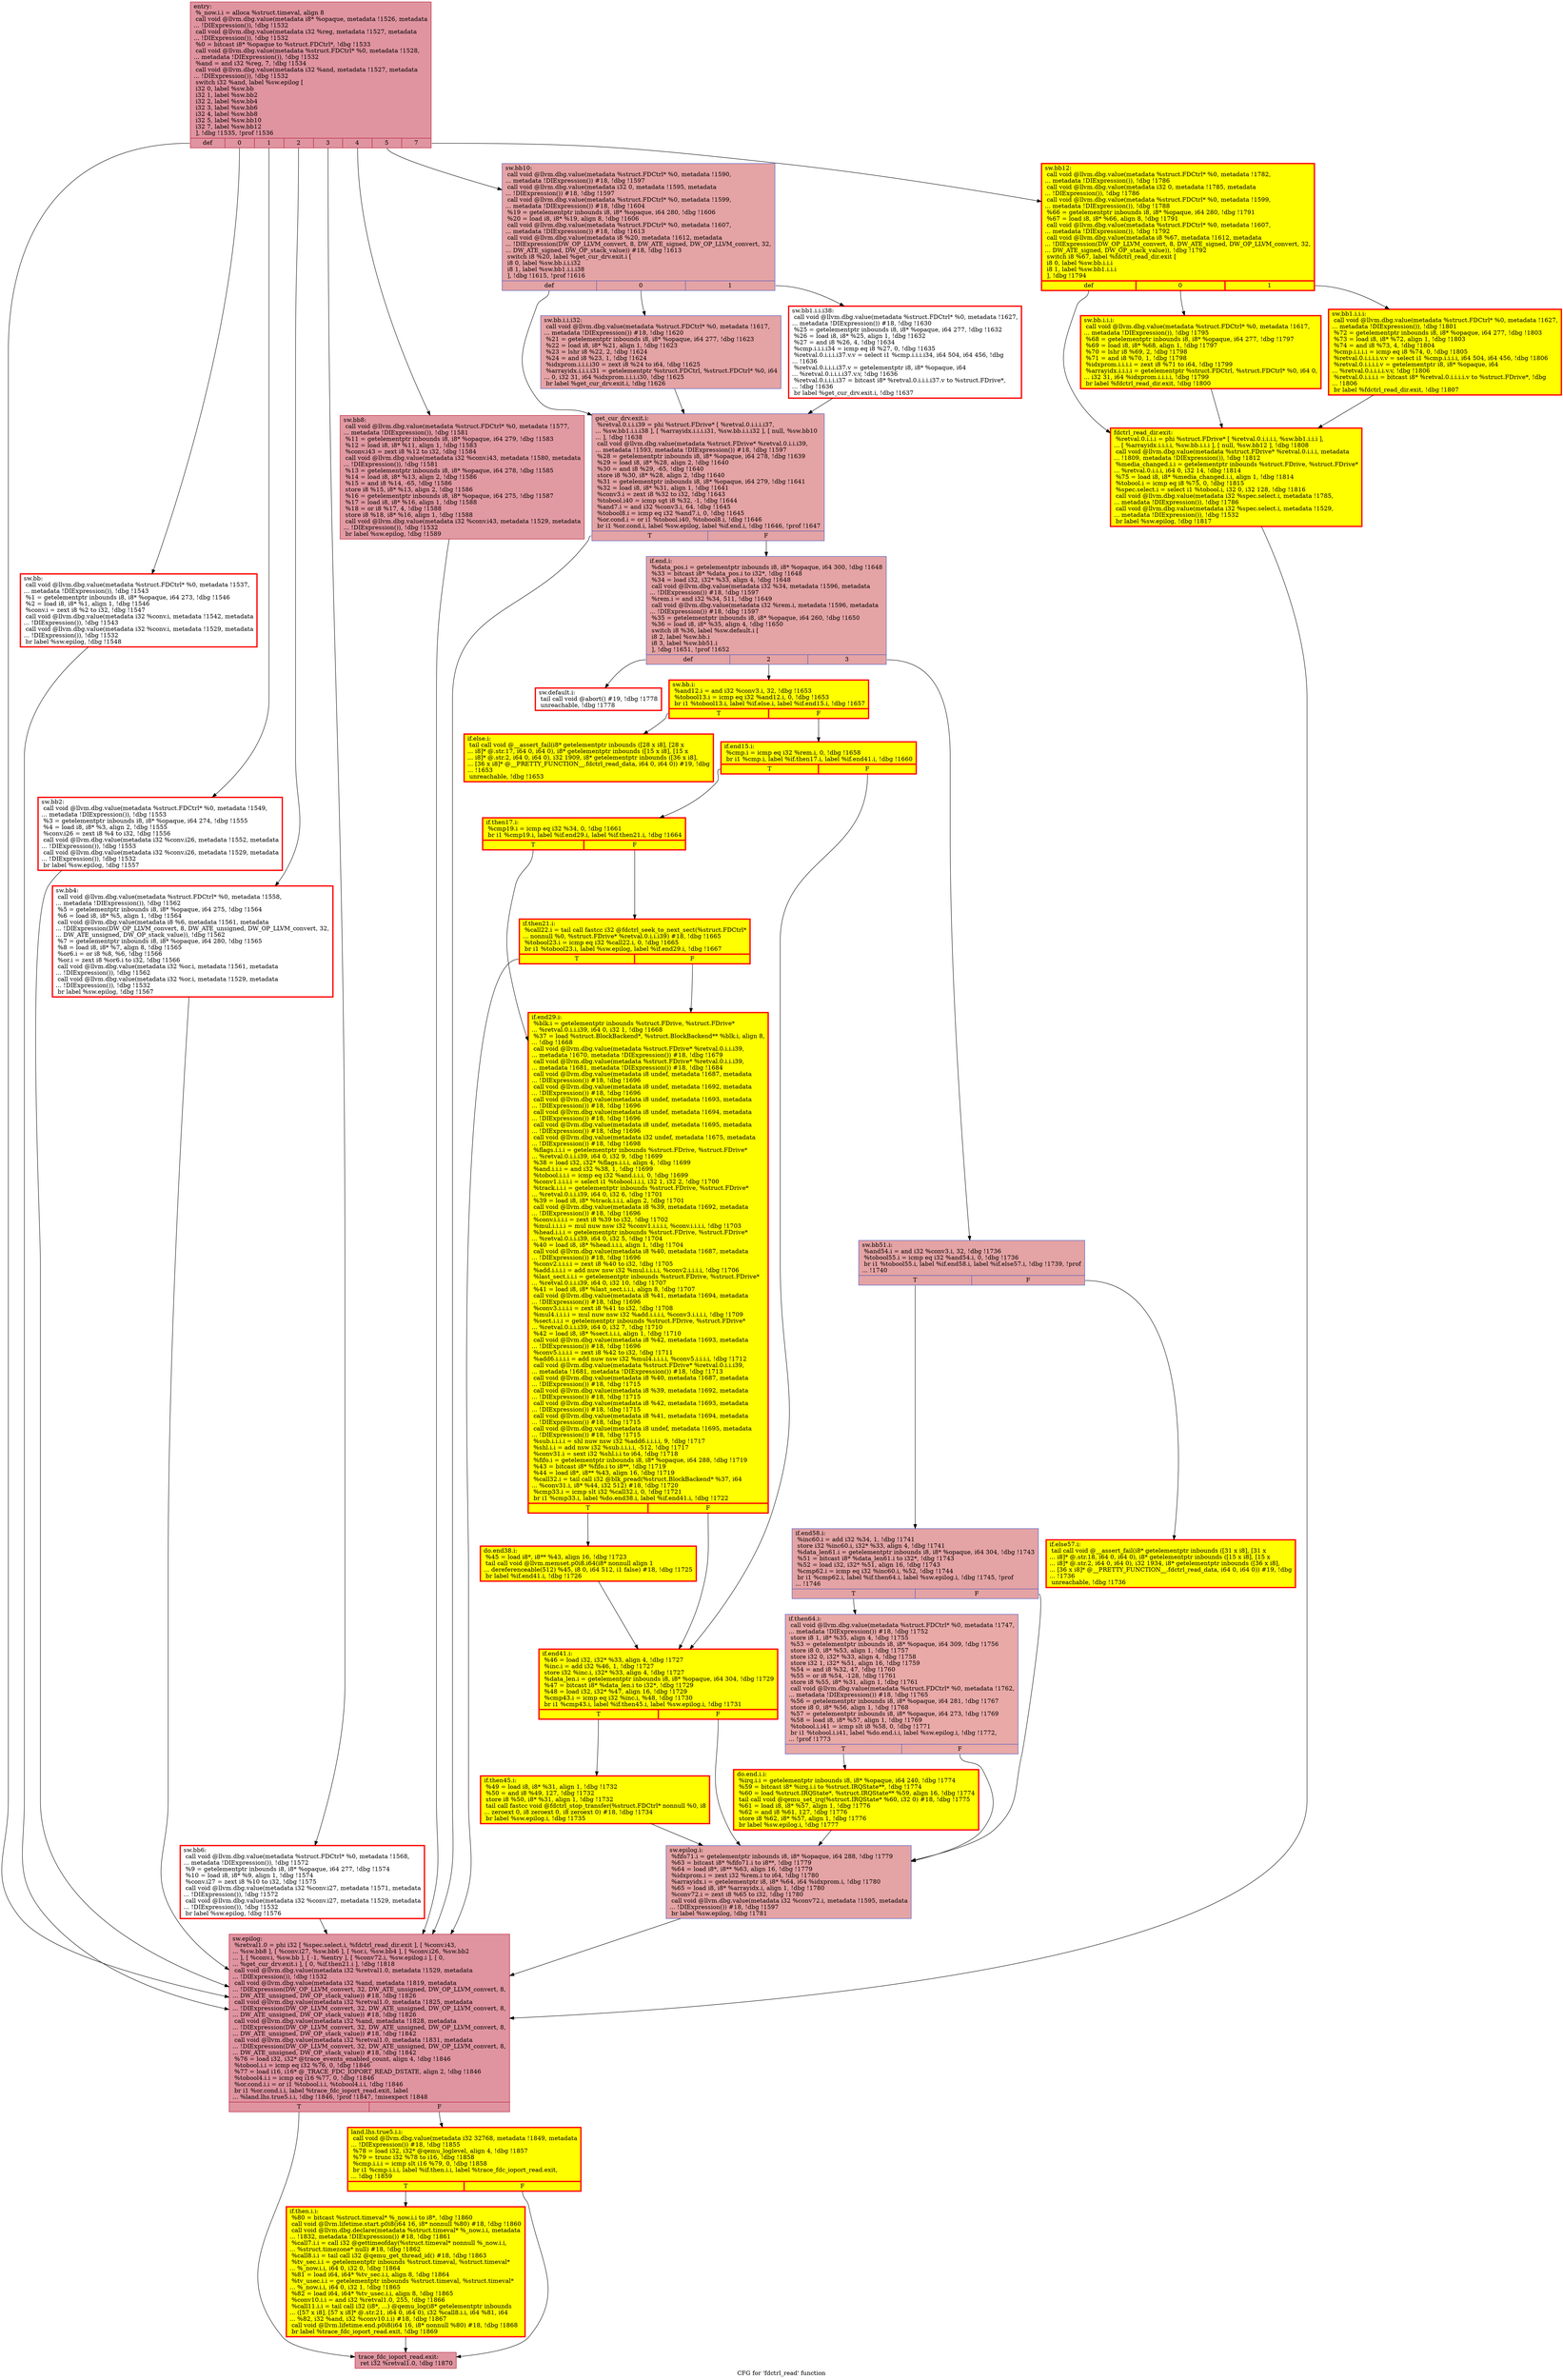 digraph "CFG for 'fdctrl_read' function" {
	label="CFG for 'fdctrl_read' function";

	Node0x55f140ef8980 [shape=record,color="#b70d28ff", style=filled, fillcolor="#b70d2870",label="{entry:\l  %_now.i.i = alloca %struct.timeval, align 8\l  call void @llvm.dbg.value(metadata i8* %opaque, metadata !1526, metadata\l... !DIExpression()), !dbg !1532\l  call void @llvm.dbg.value(metadata i32 %reg, metadata !1527, metadata\l... !DIExpression()), !dbg !1532\l  %0 = bitcast i8* %opaque to %struct.FDCtrl*, !dbg !1533\l  call void @llvm.dbg.value(metadata %struct.FDCtrl* %0, metadata !1528,\l... metadata !DIExpression()), !dbg !1532\l  %and = and i32 %reg, 7, !dbg !1534\l  call void @llvm.dbg.value(metadata i32 %and, metadata !1527, metadata\l... !DIExpression()), !dbg !1532\l  switch i32 %and, label %sw.epilog [\l    i32 0, label %sw.bb\l    i32 1, label %sw.bb2\l    i32 2, label %sw.bb4\l    i32 3, label %sw.bb6\l    i32 4, label %sw.bb8\l    i32 5, label %sw.bb10\l    i32 7, label %sw.bb12\l  ], !dbg !1535, !prof !1536\l|{<s0>def|<s1>0|<s2>1|<s3>2|<s4>3|<s5>4|<s6>5|<s7>7}}"];
	Node0x55f140ef8980:s0 -> Node0x55f14105aed0;
	Node0x55f140ef8980:s1 -> Node0x55f14105b400;
	Node0x55f140ef8980:s2 -> Node0x55f140f40d90;
	Node0x55f140ef8980:s3 -> Node0x55f140f40de0;
	Node0x55f140ef8980:s4 -> Node0x55f140f41e40;
	Node0x55f140ef8980:s5 -> Node0x55f140f42840;
	Node0x55f140ef8980:s6 -> Node0x55f140f40320;
	Node0x55f140ef8980:s7 -> Node0x55f140f60020;
	Node0x55f14105b400 [shape=record,penwidth=3.0, color="red",label="{sw.bb:                                            \l  call void @llvm.dbg.value(metadata %struct.FDCtrl* %0, metadata !1537,\l... metadata !DIExpression()), !dbg !1543\l  %1 = getelementptr inbounds i8, i8* %opaque, i64 273, !dbg !1546\l  %2 = load i8, i8* %1, align 1, !dbg !1546\l  %conv.i = zext i8 %2 to i32, !dbg !1547\l  call void @llvm.dbg.value(metadata i32 %conv.i, metadata !1542, metadata\l... !DIExpression()), !dbg !1543\l  call void @llvm.dbg.value(metadata i32 %conv.i, metadata !1529, metadata\l... !DIExpression()), !dbg !1532\l  br label %sw.epilog, !dbg !1548\l}"];
	Node0x55f14105b400 -> Node0x55f14105aed0;
	Node0x55f140f40d90 [shape=record,penwidth=3.0, color="red",label="{sw.bb2:                                           \l  call void @llvm.dbg.value(metadata %struct.FDCtrl* %0, metadata !1549,\l... metadata !DIExpression()), !dbg !1553\l  %3 = getelementptr inbounds i8, i8* %opaque, i64 274, !dbg !1555\l  %4 = load i8, i8* %3, align 2, !dbg !1555\l  %conv.i26 = zext i8 %4 to i32, !dbg !1556\l  call void @llvm.dbg.value(metadata i32 %conv.i26, metadata !1552, metadata\l... !DIExpression()), !dbg !1553\l  call void @llvm.dbg.value(metadata i32 %conv.i26, metadata !1529, metadata\l... !DIExpression()), !dbg !1532\l  br label %sw.epilog, !dbg !1557\l}"];
	Node0x55f140f40d90 -> Node0x55f14105aed0;
	Node0x55f140f40de0 [shape=record,penwidth=3.0, color="red",label="{sw.bb4:                                           \l  call void @llvm.dbg.value(metadata %struct.FDCtrl* %0, metadata !1558,\l... metadata !DIExpression()), !dbg !1562\l  %5 = getelementptr inbounds i8, i8* %opaque, i64 275, !dbg !1564\l  %6 = load i8, i8* %5, align 1, !dbg !1564\l  call void @llvm.dbg.value(metadata i8 %6, metadata !1561, metadata\l... !DIExpression(DW_OP_LLVM_convert, 8, DW_ATE_unsigned, DW_OP_LLVM_convert, 32,\l... DW_ATE_unsigned, DW_OP_stack_value)), !dbg !1562\l  %7 = getelementptr inbounds i8, i8* %opaque, i64 280, !dbg !1565\l  %8 = load i8, i8* %7, align 8, !dbg !1565\l  %or6.i = or i8 %8, %6, !dbg !1566\l  %or.i = zext i8 %or6.i to i32, !dbg !1566\l  call void @llvm.dbg.value(metadata i32 %or.i, metadata !1561, metadata\l... !DIExpression()), !dbg !1562\l  call void @llvm.dbg.value(metadata i32 %or.i, metadata !1529, metadata\l... !DIExpression()), !dbg !1532\l  br label %sw.epilog, !dbg !1567\l}"];
	Node0x55f140f40de0 -> Node0x55f14105aed0;
	Node0x55f140f41e40 [shape=record,penwidth=3.0, color="red",label="{sw.bb6:                                           \l  call void @llvm.dbg.value(metadata %struct.FDCtrl* %0, metadata !1568,\l... metadata !DIExpression()), !dbg !1572\l  %9 = getelementptr inbounds i8, i8* %opaque, i64 277, !dbg !1574\l  %10 = load i8, i8* %9, align 1, !dbg !1574\l  %conv.i27 = zext i8 %10 to i32, !dbg !1575\l  call void @llvm.dbg.value(metadata i32 %conv.i27, metadata !1571, metadata\l... !DIExpression()), !dbg !1572\l  call void @llvm.dbg.value(metadata i32 %conv.i27, metadata !1529, metadata\l... !DIExpression()), !dbg !1532\l  br label %sw.epilog, !dbg !1576\l}"];
	Node0x55f140f41e40 -> Node0x55f14105aed0;
	Node0x55f140f42840 [shape=record,color="#b70d28ff", style=filled, fillcolor="#bb1b2c70",label="{sw.bb8:                                           \l  call void @llvm.dbg.value(metadata %struct.FDCtrl* %0, metadata !1577,\l... metadata !DIExpression()), !dbg !1581\l  %11 = getelementptr inbounds i8, i8* %opaque, i64 279, !dbg !1583\l  %12 = load i8, i8* %11, align 1, !dbg !1583\l  %conv.i43 = zext i8 %12 to i32, !dbg !1584\l  call void @llvm.dbg.value(metadata i32 %conv.i43, metadata !1580, metadata\l... !DIExpression()), !dbg !1581\l  %13 = getelementptr inbounds i8, i8* %opaque, i64 278, !dbg !1585\l  %14 = load i8, i8* %13, align 2, !dbg !1586\l  %15 = and i8 %14, -65, !dbg !1586\l  store i8 %15, i8* %13, align 2, !dbg !1586\l  %16 = getelementptr inbounds i8, i8* %opaque, i64 275, !dbg !1587\l  %17 = load i8, i8* %16, align 1, !dbg !1588\l  %18 = or i8 %17, 4, !dbg !1588\l  store i8 %18, i8* %16, align 1, !dbg !1588\l  call void @llvm.dbg.value(metadata i32 %conv.i43, metadata !1529, metadata\l... !DIExpression()), !dbg !1532\l  br label %sw.epilog, !dbg !1589\l}"];
	Node0x55f140f42840 -> Node0x55f14105aed0;
	Node0x55f140f40320 [shape=record,color="#3d50c3ff", style=filled, fillcolor="#c32e3170",label="{sw.bb10:                                          \l  call void @llvm.dbg.value(metadata %struct.FDCtrl* %0, metadata !1590,\l... metadata !DIExpression()) #18, !dbg !1597\l  call void @llvm.dbg.value(metadata i32 0, metadata !1595, metadata\l... !DIExpression()) #18, !dbg !1597\l  call void @llvm.dbg.value(metadata %struct.FDCtrl* %0, metadata !1599,\l... metadata !DIExpression()) #18, !dbg !1604\l  %19 = getelementptr inbounds i8, i8* %opaque, i64 280, !dbg !1606\l  %20 = load i8, i8* %19, align 8, !dbg !1606\l  call void @llvm.dbg.value(metadata %struct.FDCtrl* %0, metadata !1607,\l... metadata !DIExpression()) #18, !dbg !1613\l  call void @llvm.dbg.value(metadata i8 %20, metadata !1612, metadata\l... !DIExpression(DW_OP_LLVM_convert, 8, DW_ATE_signed, DW_OP_LLVM_convert, 32,\l... DW_ATE_signed, DW_OP_stack_value)) #18, !dbg !1613\l  switch i8 %20, label %get_cur_drv.exit.i [\l    i8 0, label %sw.bb.i.i.i32\l    i8 1, label %sw.bb1.i.i.i38\l  ], !dbg !1615, !prof !1616\l|{<s0>def|<s1>0|<s2>1}}"];
	Node0x55f140f40320:s0 -> Node0x55f141152d30;
	Node0x55f140f40320:s1 -> Node0x55f14119dce0;
	Node0x55f140f40320:s2 -> Node0x55f1410b9320;
	Node0x55f14119dce0 [shape=record,color="#3d50c3ff", style=filled, fillcolor="#c32e3170",label="{sw.bb.i.i.i32:                                    \l  call void @llvm.dbg.value(metadata %struct.FDCtrl* %0, metadata !1617,\l... metadata !DIExpression()) #18, !dbg !1620\l  %21 = getelementptr inbounds i8, i8* %opaque, i64 277, !dbg !1623\l  %22 = load i8, i8* %21, align 1, !dbg !1623\l  %23 = lshr i8 %22, 2, !dbg !1624\l  %24 = and i8 %23, 1, !dbg !1624\l  %idxprom.i.i.i.i30 = zext i8 %24 to i64, !dbg !1625\l  %arrayidx.i.i.i.i31 = getelementptr %struct.FDCtrl, %struct.FDCtrl* %0, i64\l... 0, i32 31, i64 %idxprom.i.i.i.i30, !dbg !1625\l  br label %get_cur_drv.exit.i, !dbg !1626\l}"];
	Node0x55f14119dce0 -> Node0x55f141152d30;
	Node0x55f1410b9320 [shape=record,penwidth=3.0, color="red",label="{sw.bb1.i.i.i38:                                   \l  call void @llvm.dbg.value(metadata %struct.FDCtrl* %0, metadata !1627,\l... metadata !DIExpression()) #18, !dbg !1630\l  %25 = getelementptr inbounds i8, i8* %opaque, i64 277, !dbg !1632\l  %26 = load i8, i8* %25, align 1, !dbg !1632\l  %27 = and i8 %26, 4, !dbg !1634\l  %cmp.i.i.i.i34 = icmp eq i8 %27, 0, !dbg !1635\l  %retval.0.i.i.i.i37.v.v = select i1 %cmp.i.i.i.i34, i64 504, i64 456, !dbg\l... !1636\l  %retval.0.i.i.i.i37.v = getelementptr i8, i8* %opaque, i64\l... %retval.0.i.i.i.i37.v.v, !dbg !1636\l  %retval.0.i.i.i.i37 = bitcast i8* %retval.0.i.i.i.i37.v to %struct.FDrive*,\l... !dbg !1636\l  br label %get_cur_drv.exit.i, !dbg !1637\l}"];
	Node0x55f1410b9320 -> Node0x55f141152d30;
	Node0x55f141152d30 [shape=record,color="#3d50c3ff", style=filled, fillcolor="#c32e3170",label="{get_cur_drv.exit.i:                               \l  %retval.0.i.i.i39 = phi %struct.FDrive* [ %retval.0.i.i.i.i37,\l... %sw.bb1.i.i.i38 ], [ %arrayidx.i.i.i.i31, %sw.bb.i.i.i32 ], [ null, %sw.bb10\l... ], !dbg !1638\l  call void @llvm.dbg.value(metadata %struct.FDrive* %retval.0.i.i.i39,\l... metadata !1593, metadata !DIExpression()) #18, !dbg !1597\l  %28 = getelementptr inbounds i8, i8* %opaque, i64 278, !dbg !1639\l  %29 = load i8, i8* %28, align 2, !dbg !1640\l  %30 = and i8 %29, -65, !dbg !1640\l  store i8 %30, i8* %28, align 2, !dbg !1640\l  %31 = getelementptr inbounds i8, i8* %opaque, i64 279, !dbg !1641\l  %32 = load i8, i8* %31, align 1, !dbg !1641\l  %conv3.i = zext i8 %32 to i32, !dbg !1643\l  %tobool.i40 = icmp sgt i8 %32, -1, !dbg !1644\l  %and7.i = and i32 %conv3.i, 64, !dbg !1645\l  %tobool8.i = icmp eq i32 %and7.i, 0, !dbg !1645\l  %or.cond.i = or i1 %tobool.i40, %tobool8.i, !dbg !1646\l  br i1 %or.cond.i, label %sw.epilog, label %if.end.i, !dbg !1646, !prof !1647\l|{<s0>T|<s1>F}}"];
	Node0x55f141152d30:s0 -> Node0x55f14105aed0;
	Node0x55f141152d30:s1 -> Node0x55f141196060;
	Node0x55f141196060 [shape=record,color="#3d50c3ff", style=filled, fillcolor="#c32e3170",label="{if.end.i:                                         \l  %data_pos.i = getelementptr inbounds i8, i8* %opaque, i64 300, !dbg !1648\l  %33 = bitcast i8* %data_pos.i to i32*, !dbg !1648\l  %34 = load i32, i32* %33, align 4, !dbg !1648\l  call void @llvm.dbg.value(metadata i32 %34, metadata !1596, metadata\l... !DIExpression()) #18, !dbg !1597\l  %rem.i = and i32 %34, 511, !dbg !1649\l  call void @llvm.dbg.value(metadata i32 %rem.i, metadata !1596, metadata\l... !DIExpression()) #18, !dbg !1597\l  %35 = getelementptr inbounds i8, i8* %opaque, i64 260, !dbg !1650\l  %36 = load i8, i8* %35, align 4, !dbg !1650\l  switch i8 %36, label %sw.default.i [\l    i8 2, label %sw.bb.i\l    i8 3, label %sw.bb51.i\l  ], !dbg !1651, !prof !1652\l|{<s0>def|<s1>2|<s2>3}}"];
	Node0x55f141196060:s0 -> Node0x55f1412468b0;
	Node0x55f141196060:s1 -> Node0x55f1410aac90;
	Node0x55f141196060:s2 -> Node0x55f141144780;
	Node0x55f1410aac90 [shape=record,penwidth=3.0, style="filled", color="red", fillcolor="yellow",label="{sw.bb.i:                                          \l  %and12.i = and i32 %conv3.i, 32, !dbg !1653\l  %tobool13.i = icmp eq i32 %and12.i, 0, !dbg !1653\l  br i1 %tobool13.i, label %if.else.i, label %if.end15.i, !dbg !1657\l|{<s0>T|<s1>F}}"];
	Node0x55f1410aac90:s0 -> Node0x55f14121e3c0;
	Node0x55f1410aac90:s1 -> Node0x55f1410901d0;
	Node0x55f14121e3c0 [shape=record,penwidth=3.0, style="filled", color="red", fillcolor="yellow",label="{if.else.i:                                        \l  tail call void @__assert_fail(i8* getelementptr inbounds ([28 x i8], [28 x\l... i8]* @.str.17, i64 0, i64 0), i8* getelementptr inbounds ([15 x i8], [15 x\l... i8]* @.str.2, i64 0, i64 0), i32 1909, i8* getelementptr inbounds ([36 x i8],\l... [36 x i8]* @__PRETTY_FUNCTION__.fdctrl_read_data, i64 0, i64 0)) #19, !dbg\l... !1653\l  unreachable, !dbg !1653\l}"];
	Node0x55f1410901d0 [shape=record,penwidth=3.0, style="filled", color="red", fillcolor="yellow",label="{if.end15.i:                                       \l  %cmp.i = icmp eq i32 %rem.i, 0, !dbg !1658\l  br i1 %cmp.i, label %if.then17.i, label %if.end41.i, !dbg !1660\l|{<s0>T|<s1>F}}"];
	Node0x55f1410901d0:s0 -> Node0x55f14117c860;
	Node0x55f1410901d0:s1 -> Node0x55f141049cc0;
	Node0x55f14117c860 [shape=record,penwidth=3.0, style="filled", color="red", fillcolor="yellow",label="{if.then17.i:                                      \l  %cmp19.i = icmp eq i32 %34, 0, !dbg !1661\l  br i1 %cmp19.i, label %if.end29.i, label %if.then21.i, !dbg !1664\l|{<s0>T|<s1>F}}"];
	Node0x55f14117c860:s0 -> Node0x55f141175320;
	Node0x55f14117c860:s1 -> Node0x55f1410bb7c0;
	Node0x55f1410bb7c0 [shape=record,penwidth=3.0, style="filled", color="red", fillcolor="yellow",label="{if.then21.i:                                      \l  %call22.i = tail call fastcc i32 @fdctrl_seek_to_next_sect(%struct.FDCtrl*\l... nonnull %0, %struct.FDrive* %retval.0.i.i.i39) #18, !dbg !1665\l  %tobool23.i = icmp eq i32 %call22.i, 0, !dbg !1665\l  br i1 %tobool23.i, label %sw.epilog, label %if.end29.i, !dbg !1667\l|{<s0>T|<s1>F}}"];
	Node0x55f1410bb7c0:s0 -> Node0x55f14105aed0;
	Node0x55f1410bb7c0:s1 -> Node0x55f141175320;
	Node0x55f141175320 [shape=record,penwidth=3.0, style="filled", color="red", fillcolor="yellow",label="{if.end29.i:                                       \l  %blk.i = getelementptr inbounds %struct.FDrive, %struct.FDrive*\l... %retval.0.i.i.i39, i64 0, i32 1, !dbg !1668\l  %37 = load %struct.BlockBackend*, %struct.BlockBackend** %blk.i, align 8,\l... !dbg !1668\l  call void @llvm.dbg.value(metadata %struct.FDrive* %retval.0.i.i.i39,\l... metadata !1670, metadata !DIExpression()) #18, !dbg !1679\l  call void @llvm.dbg.value(metadata %struct.FDrive* %retval.0.i.i.i39,\l... metadata !1681, metadata !DIExpression()) #18, !dbg !1684\l  call void @llvm.dbg.value(metadata i8 undef, metadata !1687, metadata\l... !DIExpression()) #18, !dbg !1696\l  call void @llvm.dbg.value(metadata i8 undef, metadata !1692, metadata\l... !DIExpression()) #18, !dbg !1696\l  call void @llvm.dbg.value(metadata i8 undef, metadata !1693, metadata\l... !DIExpression()) #18, !dbg !1696\l  call void @llvm.dbg.value(metadata i8 undef, metadata !1694, metadata\l... !DIExpression()) #18, !dbg !1696\l  call void @llvm.dbg.value(metadata i8 undef, metadata !1695, metadata\l... !DIExpression()) #18, !dbg !1696\l  call void @llvm.dbg.value(metadata i32 undef, metadata !1675, metadata\l... !DIExpression()) #18, !dbg !1698\l  %flags.i.i.i = getelementptr inbounds %struct.FDrive, %struct.FDrive*\l... %retval.0.i.i.i39, i64 0, i32 9, !dbg !1699\l  %38 = load i32, i32* %flags.i.i.i, align 4, !dbg !1699\l  %and.i.i.i = and i32 %38, 1, !dbg !1699\l  %tobool.i.i.i = icmp eq i32 %and.i.i.i, 0, !dbg !1699\l  %conv1.i.i.i.i = select i1 %tobool.i.i.i, i32 1, i32 2, !dbg !1700\l  %track.i.i.i = getelementptr inbounds %struct.FDrive, %struct.FDrive*\l... %retval.0.i.i.i39, i64 0, i32 6, !dbg !1701\l  %39 = load i8, i8* %track.i.i.i, align 2, !dbg !1701\l  call void @llvm.dbg.value(metadata i8 %39, metadata !1692, metadata\l... !DIExpression()) #18, !dbg !1696\l  %conv.i.i.i.i = zext i8 %39 to i32, !dbg !1702\l  %mul.i.i.i.i = mul nuw nsw i32 %conv1.i.i.i.i, %conv.i.i.i.i, !dbg !1703\l  %head.i.i.i = getelementptr inbounds %struct.FDrive, %struct.FDrive*\l... %retval.0.i.i.i39, i64 0, i32 5, !dbg !1704\l  %40 = load i8, i8* %head.i.i.i, align 1, !dbg !1704\l  call void @llvm.dbg.value(metadata i8 %40, metadata !1687, metadata\l... !DIExpression()) #18, !dbg !1696\l  %conv2.i.i.i.i = zext i8 %40 to i32, !dbg !1705\l  %add.i.i.i.i = add nuw nsw i32 %mul.i.i.i.i, %conv2.i.i.i.i, !dbg !1706\l  %last_sect.i.i.i = getelementptr inbounds %struct.FDrive, %struct.FDrive*\l... %retval.0.i.i.i39, i64 0, i32 10, !dbg !1707\l  %41 = load i8, i8* %last_sect.i.i.i, align 8, !dbg !1707\l  call void @llvm.dbg.value(metadata i8 %41, metadata !1694, metadata\l... !DIExpression()) #18, !dbg !1696\l  %conv3.i.i.i.i = zext i8 %41 to i32, !dbg !1708\l  %mul4.i.i.i.i = mul nuw nsw i32 %add.i.i.i.i, %conv3.i.i.i.i, !dbg !1709\l  %sect.i.i.i = getelementptr inbounds %struct.FDrive, %struct.FDrive*\l... %retval.0.i.i.i39, i64 0, i32 7, !dbg !1710\l  %42 = load i8, i8* %sect.i.i.i, align 1, !dbg !1710\l  call void @llvm.dbg.value(metadata i8 %42, metadata !1693, metadata\l... !DIExpression()) #18, !dbg !1696\l  %conv5.i.i.i.i = zext i8 %42 to i32, !dbg !1711\l  %add6.i.i.i.i = add nuw nsw i32 %mul4.i.i.i.i, %conv5.i.i.i.i, !dbg !1712\l  call void @llvm.dbg.value(metadata %struct.FDrive* %retval.0.i.i.i39,\l... metadata !1681, metadata !DIExpression()) #18, !dbg !1713\l  call void @llvm.dbg.value(metadata i8 %40, metadata !1687, metadata\l... !DIExpression()) #18, !dbg !1715\l  call void @llvm.dbg.value(metadata i8 %39, metadata !1692, metadata\l... !DIExpression()) #18, !dbg !1715\l  call void @llvm.dbg.value(metadata i8 %42, metadata !1693, metadata\l... !DIExpression()) #18, !dbg !1715\l  call void @llvm.dbg.value(metadata i8 %41, metadata !1694, metadata\l... !DIExpression()) #18, !dbg !1715\l  call void @llvm.dbg.value(metadata i8 undef, metadata !1695, metadata\l... !DIExpression()) #18, !dbg !1715\l  %sub.i.i.i.i = shl nuw nsw i32 %add6.i.i.i.i, 9, !dbg !1717\l  %shl.i.i = add nsw i32 %sub.i.i.i.i, -512, !dbg !1717\l  %conv31.i = sext i32 %shl.i.i to i64, !dbg !1718\l  %fifo.i = getelementptr inbounds i8, i8* %opaque, i64 288, !dbg !1719\l  %43 = bitcast i8* %fifo.i to i8**, !dbg !1719\l  %44 = load i8*, i8** %43, align 16, !dbg !1719\l  %call32.i = tail call i32 @blk_pread(%struct.BlockBackend* %37, i64\l... %conv31.i, i8* %44, i32 512) #18, !dbg !1720\l  %cmp33.i = icmp slt i32 %call32.i, 0, !dbg !1721\l  br i1 %cmp33.i, label %do.end38.i, label %if.end41.i, !dbg !1722\l|{<s0>T|<s1>F}}"];
	Node0x55f141175320:s0 -> Node0x55f141096430;
	Node0x55f141175320:s1 -> Node0x55f141049cc0;
	Node0x55f141096430 [shape=record,penwidth=3.0, style="filled", color="red", fillcolor="yellow",label="{do.end38.i:                                       \l  %45 = load i8*, i8** %43, align 16, !dbg !1723\l  tail call void @llvm.memset.p0i8.i64(i8* nonnull align 1\l... dereferenceable(512) %45, i8 0, i64 512, i1 false) #18, !dbg !1725\l  br label %if.end41.i, !dbg !1726\l}"];
	Node0x55f141096430 -> Node0x55f141049cc0;
	Node0x55f141049cc0 [shape=record,penwidth=3.0, style="filled", color="red", fillcolor="yellow",label="{if.end41.i:                                       \l  %46 = load i32, i32* %33, align 4, !dbg !1727\l  %inc.i = add i32 %46, 1, !dbg !1727\l  store i32 %inc.i, i32* %33, align 4, !dbg !1727\l  %data_len.i = getelementptr inbounds i8, i8* %opaque, i64 304, !dbg !1729\l  %47 = bitcast i8* %data_len.i to i32*, !dbg !1729\l  %48 = load i32, i32* %47, align 16, !dbg !1729\l  %cmp43.i = icmp eq i32 %inc.i, %48, !dbg !1730\l  br i1 %cmp43.i, label %if.then45.i, label %sw.epilog.i, !dbg !1731\l|{<s0>T|<s1>F}}"];
	Node0x55f141049cc0:s0 -> Node0x55f141082700;
	Node0x55f141049cc0:s1 -> Node0x55f1410e9ac0;
	Node0x55f141082700 [shape=record,penwidth=3.0, style="filled", color="red", fillcolor="yellow",label="{if.then45.i:                                      \l  %49 = load i8, i8* %31, align 1, !dbg !1732\l  %50 = and i8 %49, 127, !dbg !1732\l  store i8 %50, i8* %31, align 1, !dbg !1732\l  tail call fastcc void @fdctrl_stop_transfer(%struct.FDCtrl* nonnull %0, i8\l... zeroext 0, i8 zeroext 0, i8 zeroext 0) #18, !dbg !1734\l  br label %sw.epilog.i, !dbg !1735\l}"];
	Node0x55f141082700 -> Node0x55f1410e9ac0;
	Node0x55f141144780 [shape=record,color="#3d50c3ff", style=filled, fillcolor="#c32e3170",label="{sw.bb51.i:                                        \l  %and54.i = and i32 %conv3.i, 32, !dbg !1736\l  %tobool55.i = icmp eq i32 %and54.i, 0, !dbg !1736\l  br i1 %tobool55.i, label %if.end58.i, label %if.else57.i, !dbg !1739, !prof\l... !1740\l|{<s0>T|<s1>F}}"];
	Node0x55f141144780:s0 -> Node0x55f14113a5f0;
	Node0x55f141144780:s1 -> Node0x55f141140ab0;
	Node0x55f141140ab0 [shape=record,penwidth=3.0, style="filled", color="red", fillcolor="yellow",label="{if.else57.i:                                      \l  tail call void @__assert_fail(i8* getelementptr inbounds ([31 x i8], [31 x\l... i8]* @.str.18, i64 0, i64 0), i8* getelementptr inbounds ([15 x i8], [15 x\l... i8]* @.str.2, i64 0, i64 0), i32 1934, i8* getelementptr inbounds ([36 x i8],\l... [36 x i8]* @__PRETTY_FUNCTION__.fdctrl_read_data, i64 0, i64 0)) #19, !dbg\l... !1736\l  unreachable, !dbg !1736\l}"];
	Node0x55f14113a5f0 [shape=record,color="#3d50c3ff", style=filled, fillcolor="#c32e3170",label="{if.end58.i:                                       \l  %inc60.i = add i32 %34, 1, !dbg !1741\l  store i32 %inc60.i, i32* %33, align 4, !dbg !1741\l  %data_len61.i = getelementptr inbounds i8, i8* %opaque, i64 304, !dbg !1743\l  %51 = bitcast i8* %data_len61.i to i32*, !dbg !1743\l  %52 = load i32, i32* %51, align 16, !dbg !1743\l  %cmp62.i = icmp eq i32 %inc60.i, %52, !dbg !1744\l  br i1 %cmp62.i, label %if.then64.i, label %sw.epilog.i, !dbg !1745, !prof\l... !1746\l|{<s0>T|<s1>F}}"];
	Node0x55f14113a5f0:s0 -> Node0x55f1411d70b0;
	Node0x55f14113a5f0:s1 -> Node0x55f1410e9ac0;
	Node0x55f1411d70b0 [shape=record,color="#3d50c3ff", style=filled, fillcolor="#ca3b3770",label="{if.then64.i:                                      \l  call void @llvm.dbg.value(metadata %struct.FDCtrl* %0, metadata !1747,\l... metadata !DIExpression()) #18, !dbg !1752\l  store i8 1, i8* %35, align 4, !dbg !1755\l  %53 = getelementptr inbounds i8, i8* %opaque, i64 309, !dbg !1756\l  store i8 0, i8* %53, align 1, !dbg !1757\l  store i32 0, i32* %33, align 4, !dbg !1758\l  store i32 1, i32* %51, align 16, !dbg !1759\l  %54 = and i8 %32, 47, !dbg !1760\l  %55 = or i8 %54, -128, !dbg !1761\l  store i8 %55, i8* %31, align 1, !dbg !1761\l  call void @llvm.dbg.value(metadata %struct.FDCtrl* %0, metadata !1762,\l... metadata !DIExpression()) #18, !dbg !1765\l  %56 = getelementptr inbounds i8, i8* %opaque, i64 281, !dbg !1767\l  store i8 0, i8* %56, align 1, !dbg !1768\l  %57 = getelementptr inbounds i8, i8* %opaque, i64 273, !dbg !1769\l  %58 = load i8, i8* %57, align 1, !dbg !1769\l  %tobool.i.i41 = icmp slt i8 %58, 0, !dbg !1771\l  br i1 %tobool.i.i41, label %do.end.i.i, label %sw.epilog.i, !dbg !1772,\l... !prof !1773\l|{<s0>T|<s1>F}}"];
	Node0x55f1411d70b0:s0 -> Node0x55f14106c390;
	Node0x55f1411d70b0:s1 -> Node0x55f1410e9ac0;
	Node0x55f14106c390 [shape=record,penwidth=3.0, style="filled", color="red", fillcolor="yellow",label="{do.end.i.i:                                       \l  %irq.i.i = getelementptr inbounds i8, i8* %opaque, i64 240, !dbg !1774\l  %59 = bitcast i8* %irq.i.i to %struct.IRQState**, !dbg !1774\l  %60 = load %struct.IRQState*, %struct.IRQState** %59, align 16, !dbg !1774\l  tail call void @qemu_set_irq(%struct.IRQState* %60, i32 0) #18, !dbg !1775\l  %61 = load i8, i8* %57, align 1, !dbg !1776\l  %62 = and i8 %61, 127, !dbg !1776\l  store i8 %62, i8* %57, align 1, !dbg !1776\l  br label %sw.epilog.i, !dbg !1777\l}"];
	Node0x55f14106c390 -> Node0x55f1410e9ac0;
	Node0x55f1412468b0 [shape=record,penwidth=3.0, color="red",label="{sw.default.i:                                     \l  tail call void @abort() #19, !dbg !1778\l  unreachable, !dbg !1778\l}"];
	Node0x55f1410e9ac0 [shape=record,color="#3d50c3ff", style=filled, fillcolor="#c32e3170",label="{sw.epilog.i:                                      \l  %fifo71.i = getelementptr inbounds i8, i8* %opaque, i64 288, !dbg !1779\l  %63 = bitcast i8* %fifo71.i to i8**, !dbg !1779\l  %64 = load i8*, i8** %63, align 16, !dbg !1779\l  %idxprom.i = zext i32 %rem.i to i64, !dbg !1780\l  %arrayidx.i = getelementptr i8, i8* %64, i64 %idxprom.i, !dbg !1780\l  %65 = load i8, i8* %arrayidx.i, align 1, !dbg !1780\l  %conv72.i = zext i8 %65 to i32, !dbg !1780\l  call void @llvm.dbg.value(metadata i32 %conv72.i, metadata !1595, metadata\l... !DIExpression()) #18, !dbg !1597\l  br label %sw.epilog, !dbg !1781\l}"];
	Node0x55f1410e9ac0 -> Node0x55f14105aed0;
	Node0x55f140f60020 [shape=record,penwidth=3.0, style="filled", color="red", fillcolor="yellow",label="{sw.bb12:                                          \l  call void @llvm.dbg.value(metadata %struct.FDCtrl* %0, metadata !1782,\l... metadata !DIExpression()), !dbg !1786\l  call void @llvm.dbg.value(metadata i32 0, metadata !1785, metadata\l... !DIExpression()), !dbg !1786\l  call void @llvm.dbg.value(metadata %struct.FDCtrl* %0, metadata !1599,\l... metadata !DIExpression()), !dbg !1788\l  %66 = getelementptr inbounds i8, i8* %opaque, i64 280, !dbg !1791\l  %67 = load i8, i8* %66, align 8, !dbg !1791\l  call void @llvm.dbg.value(metadata %struct.FDCtrl* %0, metadata !1607,\l... metadata !DIExpression()), !dbg !1792\l  call void @llvm.dbg.value(metadata i8 %67, metadata !1612, metadata\l... !DIExpression(DW_OP_LLVM_convert, 8, DW_ATE_signed, DW_OP_LLVM_convert, 32,\l... DW_ATE_signed, DW_OP_stack_value)), !dbg !1792\l  switch i8 %67, label %fdctrl_read_dir.exit [\l    i8 0, label %sw.bb.i.i.i\l    i8 1, label %sw.bb1.i.i.i\l  ], !dbg !1794\l|{<s0>def|<s1>0|<s2>1}}"];
	Node0x55f140f60020:s0 -> Node0x55f1410c0360;
	Node0x55f140f60020:s1 -> Node0x55f141238af0;
	Node0x55f140f60020:s2 -> Node0x55f1410bcd30;
	Node0x55f141238af0 [shape=record,penwidth=3.0, style="filled", color="red", fillcolor="yellow",label="{sw.bb.i.i.i:                                      \l  call void @llvm.dbg.value(metadata %struct.FDCtrl* %0, metadata !1617,\l... metadata !DIExpression()), !dbg !1795\l  %68 = getelementptr inbounds i8, i8* %opaque, i64 277, !dbg !1797\l  %69 = load i8, i8* %68, align 1, !dbg !1797\l  %70 = lshr i8 %69, 2, !dbg !1798\l  %71 = and i8 %70, 1, !dbg !1798\l  %idxprom.i.i.i.i = zext i8 %71 to i64, !dbg !1799\l  %arrayidx.i.i.i.i = getelementptr %struct.FDCtrl, %struct.FDCtrl* %0, i64 0,\l... i32 31, i64 %idxprom.i.i.i.i, !dbg !1799\l  br label %fdctrl_read_dir.exit, !dbg !1800\l}"];
	Node0x55f141238af0 -> Node0x55f1410c0360;
	Node0x55f1410bcd30 [shape=record,penwidth=3.0, style="filled", color="red", fillcolor="yellow",label="{sw.bb1.i.i.i:                                     \l  call void @llvm.dbg.value(metadata %struct.FDCtrl* %0, metadata !1627,\l... metadata !DIExpression()), !dbg !1801\l  %72 = getelementptr inbounds i8, i8* %opaque, i64 277, !dbg !1803\l  %73 = load i8, i8* %72, align 1, !dbg !1803\l  %74 = and i8 %73, 4, !dbg !1804\l  %cmp.i.i.i.i = icmp eq i8 %74, 0, !dbg !1805\l  %retval.0.i.i.i.i.v.v = select i1 %cmp.i.i.i.i, i64 504, i64 456, !dbg !1806\l  %retval.0.i.i.i.i.v = getelementptr i8, i8* %opaque, i64\l... %retval.0.i.i.i.i.v.v, !dbg !1806\l  %retval.0.i.i.i.i = bitcast i8* %retval.0.i.i.i.i.v to %struct.FDrive*, !dbg\l... !1806\l  br label %fdctrl_read_dir.exit, !dbg !1807\l}"];
	Node0x55f1410bcd30 -> Node0x55f1410c0360;
	Node0x55f1410c0360 [shape=record,penwidth=3.0, style="filled", color="red", fillcolor="yellow",label="{fdctrl_read_dir.exit:                             \l  %retval.0.i.i.i = phi %struct.FDrive* [ %retval.0.i.i.i.i, %sw.bb1.i.i.i ],\l... [ %arrayidx.i.i.i.i, %sw.bb.i.i.i ], [ null, %sw.bb12 ], !dbg !1808\l  call void @llvm.dbg.value(metadata %struct.FDrive* %retval.0.i.i.i, metadata\l... !1809, metadata !DIExpression()), !dbg !1812\l  %media_changed.i.i = getelementptr inbounds %struct.FDrive, %struct.FDrive*\l... %retval.0.i.i.i, i64 0, i32 14, !dbg !1814\l  %75 = load i8, i8* %media_changed.i.i, align 1, !dbg !1814\l  %tobool.i = icmp eq i8 %75, 0, !dbg !1815\l  %spec.select.i = select i1 %tobool.i, i32 0, i32 128, !dbg !1816\l  call void @llvm.dbg.value(metadata i32 %spec.select.i, metadata !1785,\l... metadata !DIExpression()), !dbg !1786\l  call void @llvm.dbg.value(metadata i32 %spec.select.i, metadata !1529,\l... metadata !DIExpression()), !dbg !1532\l  br label %sw.epilog, !dbg !1817\l}"];
	Node0x55f1410c0360 -> Node0x55f14105aed0;
	Node0x55f14105aed0 [shape=record,color="#b70d28ff", style=filled, fillcolor="#b70d2870",label="{sw.epilog:                                        \l  %retval1.0 = phi i32 [ %spec.select.i, %fdctrl_read_dir.exit ], [ %conv.i43,\l... %sw.bb8 ], [ %conv.i27, %sw.bb6 ], [ %or.i, %sw.bb4 ], [ %conv.i26, %sw.bb2\l... ], [ %conv.i, %sw.bb ], [ -1, %entry ], [ %conv72.i, %sw.epilog.i ], [ 0,\l... %get_cur_drv.exit.i ], [ 0, %if.then21.i ], !dbg !1818\l  call void @llvm.dbg.value(metadata i32 %retval1.0, metadata !1529, metadata\l... !DIExpression()), !dbg !1532\l  call void @llvm.dbg.value(metadata i32 %and, metadata !1819, metadata\l... !DIExpression(DW_OP_LLVM_convert, 32, DW_ATE_unsigned, DW_OP_LLVM_convert, 8,\l... DW_ATE_unsigned, DW_OP_stack_value)) #18, !dbg !1826\l  call void @llvm.dbg.value(metadata i32 %retval1.0, metadata !1825, metadata\l... !DIExpression(DW_OP_LLVM_convert, 32, DW_ATE_unsigned, DW_OP_LLVM_convert, 8,\l... DW_ATE_unsigned, DW_OP_stack_value)) #18, !dbg !1826\l  call void @llvm.dbg.value(metadata i32 %and, metadata !1828, metadata\l... !DIExpression(DW_OP_LLVM_convert, 32, DW_ATE_unsigned, DW_OP_LLVM_convert, 8,\l... DW_ATE_unsigned, DW_OP_stack_value)) #18, !dbg !1842\l  call void @llvm.dbg.value(metadata i32 %retval1.0, metadata !1831, metadata\l... !DIExpression(DW_OP_LLVM_convert, 32, DW_ATE_unsigned, DW_OP_LLVM_convert, 8,\l... DW_ATE_unsigned, DW_OP_stack_value)) #18, !dbg !1842\l  %76 = load i32, i32* @trace_events_enabled_count, align 4, !dbg !1846\l  %tobool.i.i = icmp eq i32 %76, 0, !dbg !1846\l  %77 = load i16, i16* @_TRACE_FDC_IOPORT_READ_DSTATE, align 2, !dbg !1846\l  %tobool4.i.i = icmp eq i16 %77, 0, !dbg !1846\l  %or.cond.i.i = or i1 %tobool.i.i, %tobool4.i.i, !dbg !1846\l  br i1 %or.cond.i.i, label %trace_fdc_ioport_read.exit, label\l... %land.lhs.true5.i.i, !dbg !1846, !prof !1847, !misexpect !1848\l|{<s0>T|<s1>F}}"];
	Node0x55f14105aed0:s0 -> Node0x55f14119e500;
	Node0x55f14105aed0:s1 -> Node0x55f140de37f0;
	Node0x55f140de37f0 [shape=record,penwidth=3.0, style="filled", color="red", fillcolor="yellow",label="{land.lhs.true5.i.i:                               \l  call void @llvm.dbg.value(metadata i32 32768, metadata !1849, metadata\l... !DIExpression()) #18, !dbg !1855\l  %78 = load i32, i32* @qemu_loglevel, align 4, !dbg !1857\l  %79 = trunc i32 %78 to i16, !dbg !1858\l  %cmp.i.i.i = icmp slt i16 %79, 0, !dbg !1858\l  br i1 %cmp.i.i.i, label %if.then.i.i, label %trace_fdc_ioport_read.exit,\l... !dbg !1859\l|{<s0>T|<s1>F}}"];
	Node0x55f140de37f0:s0 -> Node0x55f1411babf0;
	Node0x55f140de37f0:s1 -> Node0x55f14119e500;
	Node0x55f1411babf0 [shape=record,penwidth=3.0, style="filled", color="red", fillcolor="yellow",label="{if.then.i.i:                                      \l  %80 = bitcast %struct.timeval* %_now.i.i to i8*, !dbg !1860\l  call void @llvm.lifetime.start.p0i8(i64 16, i8* nonnull %80) #18, !dbg !1860\l  call void @llvm.dbg.declare(metadata %struct.timeval* %_now.i.i, metadata\l... !1832, metadata !DIExpression()) #18, !dbg !1861\l  %call7.i.i = call i32 @gettimeofday(%struct.timeval* nonnull %_now.i.i,\l... %struct.timezone* null) #18, !dbg !1862\l  %call8.i.i = tail call i32 @qemu_get_thread_id() #18, !dbg !1863\l  %tv_sec.i.i = getelementptr inbounds %struct.timeval, %struct.timeval*\l... %_now.i.i, i64 0, i32 0, !dbg !1864\l  %81 = load i64, i64* %tv_sec.i.i, align 8, !dbg !1864\l  %tv_usec.i.i = getelementptr inbounds %struct.timeval, %struct.timeval*\l... %_now.i.i, i64 0, i32 1, !dbg !1865\l  %82 = load i64, i64* %tv_usec.i.i, align 8, !dbg !1865\l  %conv10.i.i = and i32 %retval1.0, 255, !dbg !1866\l  %call11.i.i = tail call i32 (i8*, ...) @qemu_log(i8* getelementptr inbounds\l... ([57 x i8], [57 x i8]* @.str.21, i64 0, i64 0), i32 %call8.i.i, i64 %81, i64\l... %82, i32 %and, i32 %conv10.i.i) #18, !dbg !1867\l  call void @llvm.lifetime.end.p0i8(i64 16, i8* nonnull %80) #18, !dbg !1868\l  br label %trace_fdc_ioport_read.exit, !dbg !1869\l}"];
	Node0x55f1411babf0 -> Node0x55f14119e500;
	Node0x55f14119e500 [shape=record,color="#b70d28ff", style=filled, fillcolor="#b70d2870",label="{trace_fdc_ioport_read.exit:                       \l  ret i32 %retval1.0, !dbg !1870\l}"];
}
